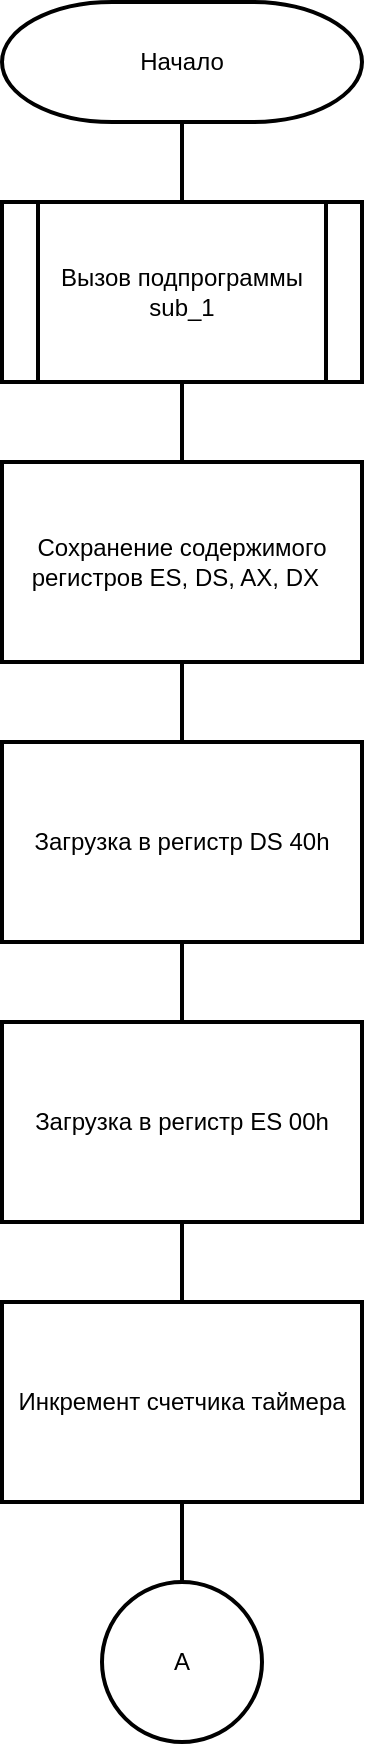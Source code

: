<mxfile>
    <diagram id="WO1xi9RxA02bQkje-B9X" name="Page-1">
        <mxGraphModel dx="918" dy="555" grid="1" gridSize="10" guides="1" tooltips="1" connect="1" arrows="1" fold="1" page="1" pageScale="1" pageWidth="827" pageHeight="1169" math="0" shadow="0">
            <root>
                <mxCell id="0"/>
                <mxCell id="1" parent="0"/>
                <mxCell id="32" style="edgeStyle=orthogonalEdgeStyle;rounded=0;orthogonalLoop=1;jettySize=auto;html=1;exitX=0.5;exitY=1;exitDx=0;exitDy=0;exitPerimeter=0;entryX=0.5;entryY=0;entryDx=0;entryDy=0;endArrow=none;endFill=0;strokeWidth=2;" edge="1" parent="1" source="2" target="31">
                    <mxGeometry relative="1" as="geometry"/>
                </mxCell>
                <mxCell id="2" value="Начало" style="strokeWidth=2;html=1;shape=mxgraph.flowchart.terminator;whiteSpace=wrap;" parent="1" vertex="1">
                    <mxGeometry x="270" y="100" width="180" height="60" as="geometry"/>
                </mxCell>
                <mxCell id="22" style="edgeStyle=orthogonalEdgeStyle;rounded=0;orthogonalLoop=1;jettySize=auto;html=1;exitX=0.5;exitY=1;exitDx=0;exitDy=0;entryX=0.5;entryY=0;entryDx=0;entryDy=0;endArrow=none;endFill=0;strokeWidth=2;" parent="1" source="6" target="7" edge="1">
                    <mxGeometry relative="1" as="geometry"/>
                </mxCell>
                <mxCell id="6" value="Сохранение содержимого регистров ES, DS, AX, DX&amp;nbsp;&amp;nbsp;" style="rounded=0;whiteSpace=wrap;html=1;absoluteArcSize=1;arcSize=14;strokeWidth=2;" parent="1" vertex="1">
                    <mxGeometry x="270" y="330" width="180" height="100" as="geometry"/>
                </mxCell>
                <mxCell id="30" style="edgeStyle=orthogonalEdgeStyle;rounded=0;orthogonalLoop=1;jettySize=auto;html=1;exitX=0.5;exitY=1;exitDx=0;exitDy=0;entryX=0.5;entryY=0;entryDx=0;entryDy=0;endArrow=none;endFill=0;strokeWidth=2;" edge="1" parent="1" source="7" target="29">
                    <mxGeometry relative="1" as="geometry"/>
                </mxCell>
                <mxCell id="7" value="Загрузка в регистр DS 40h" style="rounded=0;whiteSpace=wrap;html=1;absoluteArcSize=1;arcSize=14;strokeWidth=2;" parent="1" vertex="1">
                    <mxGeometry x="270" y="470" width="180" height="100" as="geometry"/>
                </mxCell>
                <mxCell id="35" style="edgeStyle=orthogonalEdgeStyle;rounded=0;orthogonalLoop=1;jettySize=auto;html=1;exitX=0.5;exitY=1;exitDx=0;exitDy=0;entryX=0.5;entryY=0;entryDx=0;entryDy=0;endArrow=none;endFill=0;strokeWidth=2;" edge="1" parent="1" source="29" target="34">
                    <mxGeometry relative="1" as="geometry"/>
                </mxCell>
                <mxCell id="29" value="Загрузка в регистр ES 00h" style="rounded=0;whiteSpace=wrap;html=1;absoluteArcSize=1;arcSize=14;strokeWidth=2;" vertex="1" parent="1">
                    <mxGeometry x="270" y="610" width="180" height="100" as="geometry"/>
                </mxCell>
                <mxCell id="33" style="edgeStyle=orthogonalEdgeStyle;rounded=0;orthogonalLoop=1;jettySize=auto;html=1;exitX=0.5;exitY=1;exitDx=0;exitDy=0;entryX=0.5;entryY=0;entryDx=0;entryDy=0;endArrow=none;endFill=0;strokeWidth=2;" edge="1" parent="1" source="31" target="6">
                    <mxGeometry relative="1" as="geometry"/>
                </mxCell>
                <mxCell id="31" value="Вызов подпрограммы&lt;br&gt;sub_1" style="shape=process;whiteSpace=wrap;html=1;backgroundOutline=1;strokeWidth=2;" vertex="1" parent="1">
                    <mxGeometry x="270" y="200" width="180" height="90" as="geometry"/>
                </mxCell>
                <mxCell id="34" value="Инкремент счетчика таймера" style="rounded=0;whiteSpace=wrap;html=1;absoluteArcSize=1;arcSize=14;strokeWidth=2;" vertex="1" parent="1">
                    <mxGeometry x="270" y="750" width="180" height="100" as="geometry"/>
                </mxCell>
                <mxCell id="gECzXF20SHn1f45H661G-63" style="edgeStyle=orthogonalEdgeStyle;rounded=0;orthogonalLoop=1;jettySize=auto;html=1;exitX=0.5;exitY=0;exitDx=0;exitDy=0;entryX=0.5;entryY=1;entryDx=0;entryDy=0;endArrow=none;endFill=0;strokeWidth=2;" edge="1" parent="1" source="gECzXF20SHn1f45H661G-62" target="34">
                    <mxGeometry relative="1" as="geometry"/>
                </mxCell>
                <mxCell id="gECzXF20SHn1f45H661G-62" value="А" style="ellipse;whiteSpace=wrap;html=1;aspect=fixed;strokeWidth=2;" vertex="1" parent="1">
                    <mxGeometry x="320" y="890" width="80" height="80" as="geometry"/>
                </mxCell>
            </root>
        </mxGraphModel>
    </diagram>
    <diagram id="L8aYBrLrvhvPPI6TiE4g" name="Page-2">
        <mxGraphModel dx="918" dy="555" grid="1" gridSize="10" guides="1" tooltips="1" connect="1" arrows="1" fold="1" page="1" pageScale="1" pageWidth="827" pageHeight="1169" math="0" shadow="0">
            <root>
                <mxCell id="BeaWVqJ8VYgRyu8hzUlN-0"/>
                <mxCell id="BeaWVqJ8VYgRyu8hzUlN-1" parent="BeaWVqJ8VYgRyu8hzUlN-0"/>
                <mxCell id="m1YFFaR4RJPYgdqCZfQ6-0" style="edgeStyle=orthogonalEdgeStyle;rounded=0;orthogonalLoop=1;jettySize=auto;html=1;exitX=1;exitY=0.5;exitDx=0;exitDy=0;exitPerimeter=0;entryX=0.5;entryY=0;entryDx=0;entryDy=0;strokeWidth=2;" edge="1" parent="BeaWVqJ8VYgRyu8hzUlN-1" source="m1YFFaR4RJPYgdqCZfQ6-1" target="m1YFFaR4RJPYgdqCZfQ6-3">
                    <mxGeometry relative="1" as="geometry"/>
                </mxCell>
                <mxCell id="zN1jR86TJi7aMjGvQ7ji-1" style="edgeStyle=orthogonalEdgeStyle;rounded=0;orthogonalLoop=1;jettySize=auto;html=1;exitX=0.5;exitY=0;exitDx=0;exitDy=0;exitPerimeter=0;entryX=0.5;entryY=1;entryDx=0;entryDy=0;endArrow=none;endFill=0;strokeWidth=2;" edge="1" parent="BeaWVqJ8VYgRyu8hzUlN-1" source="m1YFFaR4RJPYgdqCZfQ6-1" target="zN1jR86TJi7aMjGvQ7ji-0">
                    <mxGeometry relative="1" as="geometry"/>
                </mxCell>
                <mxCell id="m1YFFaR4RJPYgdqCZfQ6-1" value="Счетчик таймера == 0" style="strokeWidth=2;html=1;shape=mxgraph.flowchart.decision;whiteSpace=wrap;" vertex="1" parent="BeaWVqJ8VYgRyu8hzUlN-1">
                    <mxGeometry x="270" y="890" width="180" height="100" as="geometry"/>
                </mxCell>
                <mxCell id="m1YFFaR4RJPYgdqCZfQ6-2" style="edgeStyle=orthogonalEdgeStyle;rounded=0;orthogonalLoop=1;jettySize=auto;html=1;entryX=0.5;entryY=1;entryDx=0;entryDy=0;endArrow=none;endFill=0;exitX=0;exitY=0.5;exitDx=0;exitDy=0;exitPerimeter=0;strokeWidth=2;" edge="1" parent="BeaWVqJ8VYgRyu8hzUlN-1" source="m1YFFaR4RJPYgdqCZfQ6-1" target="m1YFFaR4RJPYgdqCZfQ6-3">
                    <mxGeometry relative="1" as="geometry">
                        <Array as="points">
                            <mxPoint x="200" y="940"/>
                            <mxPoint x="200" y="1180"/>
                            <mxPoint x="520" y="1180"/>
                        </Array>
                        <mxPoint x="200" y="940" as="sourcePoint"/>
                    </mxGeometry>
                </mxCell>
                <mxCell id="m1YFFaR4RJPYgdqCZfQ6-3" value="Инкремент старшей частии счетчика таймера&amp;nbsp;" style="rounded=0;whiteSpace=wrap;html=1;absoluteArcSize=1;arcSize=14;strokeWidth=2;" vertex="1" parent="BeaWVqJ8VYgRyu8hzUlN-1">
                    <mxGeometry x="430" y="1010" width="180" height="100" as="geometry"/>
                </mxCell>
                <mxCell id="m1YFFaR4RJPYgdqCZfQ6-4" value="да" style="text;html=1;align=center;verticalAlign=middle;resizable=0;points=[];autosize=1;strokeColor=none;strokeWidth=2;" vertex="1" parent="BeaWVqJ8VYgRyu8hzUlN-1">
                    <mxGeometry x="490" y="920" width="30" height="20" as="geometry"/>
                </mxCell>
                <mxCell id="m1YFFaR4RJPYgdqCZfQ6-5" style="edgeStyle=orthogonalEdgeStyle;rounded=0;orthogonalLoop=1;jettySize=auto;html=1;exitX=1;exitY=0.5;exitDx=0;exitDy=0;exitPerimeter=0;entryX=0.5;entryY=0;entryDx=0;entryDy=0;entryPerimeter=0;endArrow=classic;endFill=1;strokeWidth=2;" edge="1" parent="BeaWVqJ8VYgRyu8hzUlN-1" source="m1YFFaR4RJPYgdqCZfQ6-8" target="m1YFFaR4RJPYgdqCZfQ6-11">
                    <mxGeometry relative="1" as="geometry"/>
                </mxCell>
                <mxCell id="m1YFFaR4RJPYgdqCZfQ6-6" style="edgeStyle=orthogonalEdgeStyle;rounded=0;orthogonalLoop=1;jettySize=auto;html=1;exitX=0.5;exitY=0;exitDx=0;exitDy=0;exitPerimeter=0;endArrow=classic;endFill=1;entryX=0.5;entryY=0;entryDx=0;entryDy=0;entryPerimeter=0;strokeWidth=2;" edge="1" parent="BeaWVqJ8VYgRyu8hzUlN-1" target="m1YFFaR4RJPYgdqCZfQ6-8">
                    <mxGeometry relative="1" as="geometry">
                        <mxPoint x="360" y="1180" as="sourcePoint"/>
                    </mxGeometry>
                </mxCell>
                <mxCell id="m1YFFaR4RJPYgdqCZfQ6-7" style="edgeStyle=orthogonalEdgeStyle;rounded=0;orthogonalLoop=1;jettySize=auto;html=1;exitX=0;exitY=0.5;exitDx=0;exitDy=0;exitPerimeter=0;endArrow=none;endFill=0;strokeWidth=2;" edge="1" parent="BeaWVqJ8VYgRyu8hzUlN-1" source="m1YFFaR4RJPYgdqCZfQ6-8">
                    <mxGeometry relative="1" as="geometry">
                        <mxPoint x="520" y="1790" as="targetPoint"/>
                        <Array as="points">
                            <mxPoint x="200" y="1270"/>
                            <mxPoint x="200" y="1900"/>
                            <mxPoint x="520" y="1900"/>
                        </Array>
                    </mxGeometry>
                </mxCell>
                <mxCell id="m1YFFaR4RJPYgdqCZfQ6-8" value="Старшая часть счетчика таймера == 24" style="strokeWidth=2;html=1;shape=mxgraph.flowchart.decision;whiteSpace=wrap;" vertex="1" parent="BeaWVqJ8VYgRyu8hzUlN-1">
                    <mxGeometry x="270" y="1220" width="180" height="100" as="geometry"/>
                </mxCell>
                <mxCell id="m1YFFaR4RJPYgdqCZfQ6-9" style="edgeStyle=orthogonalEdgeStyle;rounded=0;orthogonalLoop=1;jettySize=auto;html=1;exitX=1;exitY=0.5;exitDx=0;exitDy=0;exitPerimeter=0;entryX=0.5;entryY=0;entryDx=0;entryDy=0;strokeWidth=2;" edge="1" parent="BeaWVqJ8VYgRyu8hzUlN-1" source="m1YFFaR4RJPYgdqCZfQ6-11" target="m1YFFaR4RJPYgdqCZfQ6-13">
                    <mxGeometry relative="1" as="geometry"/>
                </mxCell>
                <mxCell id="m1YFFaR4RJPYgdqCZfQ6-10" style="edgeStyle=orthogonalEdgeStyle;rounded=0;orthogonalLoop=1;jettySize=auto;html=1;exitX=0;exitY=0.5;exitDx=0;exitDy=0;exitPerimeter=0;entryX=0.5;entryY=1;entryDx=0;entryDy=0;endArrow=none;endFill=0;strokeWidth=2;" edge="1" parent="BeaWVqJ8VYgRyu8hzUlN-1" source="m1YFFaR4RJPYgdqCZfQ6-11" target="m1YFFaR4RJPYgdqCZfQ6-15">
                    <mxGeometry relative="1" as="geometry">
                        <Array as="points">
                            <mxPoint x="360" y="1410"/>
                            <mxPoint x="360" y="1790"/>
                            <mxPoint x="680" y="1790"/>
                        </Array>
                    </mxGeometry>
                </mxCell>
                <mxCell id="m1YFFaR4RJPYgdqCZfQ6-11" value="Младшая часть счетчика таймера&amp;nbsp; == 176" style="strokeWidth=2;html=1;shape=mxgraph.flowchart.decision;whiteSpace=wrap;" vertex="1" parent="BeaWVqJ8VYgRyu8hzUlN-1">
                    <mxGeometry x="430" y="1360" width="180" height="100" as="geometry"/>
                </mxCell>
                <mxCell id="m1YFFaR4RJPYgdqCZfQ6-12" style="edgeStyle=orthogonalEdgeStyle;rounded=0;orthogonalLoop=1;jettySize=auto;html=1;exitX=0.5;exitY=1;exitDx=0;exitDy=0;entryX=0.5;entryY=0;entryDx=0;entryDy=0;endArrow=none;endFill=0;strokeWidth=2;" edge="1" parent="BeaWVqJ8VYgRyu8hzUlN-1" source="m1YFFaR4RJPYgdqCZfQ6-13" target="m1YFFaR4RJPYgdqCZfQ6-15">
                    <mxGeometry relative="1" as="geometry"/>
                </mxCell>
                <mxCell id="m1YFFaR4RJPYgdqCZfQ6-13" value="Обнуление счетчика таймера" style="rounded=0;whiteSpace=wrap;html=1;absoluteArcSize=1;arcSize=14;strokeWidth=2;" vertex="1" parent="BeaWVqJ8VYgRyu8hzUlN-1">
                    <mxGeometry x="590" y="1480" width="180" height="100" as="geometry"/>
                </mxCell>
                <mxCell id="m1YFFaR4RJPYgdqCZfQ6-14" value="да" style="text;html=1;align=center;verticalAlign=middle;resizable=0;points=[];autosize=1;strokeColor=none;strokeWidth=2;" vertex="1" parent="BeaWVqJ8VYgRyu8hzUlN-1">
                    <mxGeometry x="650" y="1390" width="30" height="20" as="geometry"/>
                </mxCell>
                <mxCell id="m1YFFaR4RJPYgdqCZfQ6-15" value="Загрузка 1 по адресу 0000:0470h" style="rounded=0;whiteSpace=wrap;html=1;absoluteArcSize=1;arcSize=14;strokeWidth=2;" vertex="1" parent="BeaWVqJ8VYgRyu8hzUlN-1">
                    <mxGeometry x="590" y="1620" width="180" height="100" as="geometry"/>
                </mxCell>
                <mxCell id="m1YFFaR4RJPYgdqCZfQ6-16" value="да" style="text;html=1;align=center;verticalAlign=middle;resizable=0;points=[];autosize=1;strokeColor=none;strokeWidth=2;" vertex="1" parent="BeaWVqJ8VYgRyu8hzUlN-1">
                    <mxGeometry x="490" y="1250" width="30" height="20" as="geometry"/>
                </mxCell>
                <mxCell id="m1YFFaR4RJPYgdqCZfQ6-17" style="edgeStyle=orthogonalEdgeStyle;rounded=0;orthogonalLoop=1;jettySize=auto;html=1;exitX=0.5;exitY=0;exitDx=0;exitDy=0;endArrow=classic;endFill=1;entryX=0.5;entryY=0;entryDx=0;entryDy=0;strokeWidth=2;" edge="1" parent="BeaWVqJ8VYgRyu8hzUlN-1" target="m1YFFaR4RJPYgdqCZfQ6-18">
                    <mxGeometry relative="1" as="geometry">
                        <mxPoint x="360" y="1900" as="sourcePoint"/>
                    </mxGeometry>
                </mxCell>
                <mxCell id="m1YFFaR4RJPYgdqCZfQ6-18" value="Б" style="ellipse;whiteSpace=wrap;html=1;aspect=fixed;strokeWidth=2;" vertex="1" parent="BeaWVqJ8VYgRyu8hzUlN-1">
                    <mxGeometry x="320" y="1940" width="80" height="80" as="geometry"/>
                </mxCell>
                <mxCell id="zN1jR86TJi7aMjGvQ7ji-0" value="А" style="ellipse;whiteSpace=wrap;html=1;aspect=fixed;strokeWidth=2;" vertex="1" parent="BeaWVqJ8VYgRyu8hzUlN-1">
                    <mxGeometry x="320" y="770" width="80" height="80" as="geometry"/>
                </mxCell>
            </root>
        </mxGraphModel>
    </diagram>
    <diagram id="vaS9-NSo19s3tR9pgQTi" name="Page-3">
        <mxGraphModel dx="918" dy="1724" grid="1" gridSize="10" guides="1" tooltips="1" connect="1" arrows="1" fold="1" page="1" pageScale="1" pageWidth="827" pageHeight="1169" math="0" shadow="0">
            <root>
                <mxCell id="vwS-kz1tI7m8EEAkxnDA-0"/>
                <mxCell id="vwS-kz1tI7m8EEAkxnDA-1" parent="vwS-kz1tI7m8EEAkxnDA-0"/>
                <mxCell id="knyhCgysejxVy778DPSr-0" style="edgeStyle=orthogonalEdgeStyle;rounded=0;orthogonalLoop=1;jettySize=auto;html=1;exitX=0.5;exitY=1;exitDx=0;exitDy=0;entryX=0.5;entryY=0;entryDx=0;entryDy=0;endArrow=none;endFill=0;strokeWidth=2;" edge="1" parent="vwS-kz1tI7m8EEAkxnDA-1" target="knyhCgysejxVy778DPSr-3">
                    <mxGeometry relative="1" as="geometry">
                        <mxPoint x="435" y="-280" as="sourcePoint"/>
                    </mxGeometry>
                </mxCell>
                <mxCell id="knyhCgysejxVy778DPSr-1" value="Б" style="ellipse;whiteSpace=wrap;html=1;aspect=fixed;strokeWidth=2;" vertex="1" parent="vwS-kz1tI7m8EEAkxnDA-1">
                    <mxGeometry x="395" y="-360" width="80" height="80" as="geometry"/>
                </mxCell>
                <mxCell id="knyhCgysejxVy778DPSr-2" style="edgeStyle=orthogonalEdgeStyle;rounded=0;orthogonalLoop=1;jettySize=auto;html=1;exitX=0.5;exitY=1;exitDx=0;exitDy=0;entryX=0.5;entryY=0;entryDx=0;entryDy=0;entryPerimeter=0;endArrow=none;endFill=0;strokeWidth=2;" edge="1" parent="vwS-kz1tI7m8EEAkxnDA-1" source="knyhCgysejxVy778DPSr-3" target="knyhCgysejxVy778DPSr-6">
                    <mxGeometry relative="1" as="geometry"/>
                </mxCell>
                <mxCell id="knyhCgysejxVy778DPSr-3" value="Декремент времени, оставшегося до отключения моторчика дисковода" style="rounded=0;whiteSpace=wrap;html=1;absoluteArcSize=1;arcSize=14;strokeWidth=2;" vertex="1" parent="vwS-kz1tI7m8EEAkxnDA-1">
                    <mxGeometry x="345" y="-240" width="180" height="100" as="geometry"/>
                </mxCell>
                <mxCell id="knyhCgysejxVy778DPSr-4" style="edgeStyle=orthogonalEdgeStyle;rounded=0;orthogonalLoop=1;jettySize=auto;html=1;exitX=1;exitY=0.5;exitDx=0;exitDy=0;exitPerimeter=0;entryX=0.5;entryY=0;entryDx=0;entryDy=0;strokeWidth=2;" edge="1" parent="vwS-kz1tI7m8EEAkxnDA-1" source="knyhCgysejxVy778DPSr-6" target="knyhCgysejxVy778DPSr-8">
                    <mxGeometry relative="1" as="geometry"/>
                </mxCell>
                <mxCell id="knyhCgysejxVy778DPSr-5" style="edgeStyle=orthogonalEdgeStyle;rounded=0;orthogonalLoop=1;jettySize=auto;html=1;exitX=0;exitY=0.5;exitDx=0;exitDy=0;exitPerimeter=0;entryX=0.5;entryY=1;entryDx=0;entryDy=0;endArrow=none;endFill=0;strokeWidth=2;" edge="1" parent="vwS-kz1tI7m8EEAkxnDA-1" source="knyhCgysejxVy778DPSr-6" target="knyhCgysejxVy778DPSr-10">
                    <mxGeometry relative="1" as="geometry">
                        <Array as="points">
                            <mxPoint x="275" y="-50"/>
                            <mxPoint x="275" y="330"/>
                            <mxPoint x="595" y="330"/>
                        </Array>
                    </mxGeometry>
                </mxCell>
                <mxCell id="knyhCgysejxVy778DPSr-6" value="Счетчик таймера&amp;nbsp; == 0" style="strokeWidth=2;html=1;shape=mxgraph.flowchart.decision;whiteSpace=wrap;" vertex="1" parent="vwS-kz1tI7m8EEAkxnDA-1">
                    <mxGeometry x="345" y="-100" width="180" height="100" as="geometry"/>
                </mxCell>
                <mxCell id="knyhCgysejxVy778DPSr-7" style="edgeStyle=orthogonalEdgeStyle;rounded=0;orthogonalLoop=1;jettySize=auto;html=1;exitX=0.5;exitY=1;exitDx=0;exitDy=0;entryX=0.5;entryY=0;entryDx=0;entryDy=0;endArrow=none;endFill=0;strokeWidth=2;" edge="1" parent="vwS-kz1tI7m8EEAkxnDA-1" source="knyhCgysejxVy778DPSr-8" target="knyhCgysejxVy778DPSr-10">
                    <mxGeometry relative="1" as="geometry"/>
                </mxCell>
                <mxCell id="knyhCgysejxVy778DPSr-8" value="Установка флага, необходимого для отключения моторчика дисковода" style="rounded=0;whiteSpace=wrap;html=1;absoluteArcSize=1;arcSize=14;strokeWidth=2;" vertex="1" parent="vwS-kz1tI7m8EEAkxnDA-1">
                    <mxGeometry x="505" y="20" width="180" height="100" as="geometry"/>
                </mxCell>
                <mxCell id="knyhCgysejxVy778DPSr-9" value="да" style="text;html=1;align=center;verticalAlign=middle;resizable=0;points=[];autosize=1;strokeColor=none;strokeWidth=2;" vertex="1" parent="vwS-kz1tI7m8EEAkxnDA-1">
                    <mxGeometry x="565" y="-70" width="30" height="20" as="geometry"/>
                </mxCell>
                <mxCell id="knyhCgysejxVy778DPSr-10" value="В порт - команду отключения моторчика дисковода" style="rounded=0;whiteSpace=wrap;html=1;absoluteArcSize=1;arcSize=14;strokeWidth=2;" vertex="1" parent="vwS-kz1tI7m8EEAkxnDA-1">
                    <mxGeometry x="505" y="160" width="180" height="100" as="geometry"/>
                </mxCell>
                <mxCell id="knyhCgysejxVy778DPSr-11" style="edgeStyle=orthogonalEdgeStyle;rounded=0;orthogonalLoop=1;jettySize=auto;html=1;exitX=0.5;exitY=0;exitDx=0;exitDy=0;endArrow=none;endFill=0;strokeWidth=2;" edge="1" parent="vwS-kz1tI7m8EEAkxnDA-1" source="knyhCgysejxVy778DPSr-12">
                    <mxGeometry relative="1" as="geometry">
                        <mxPoint x="435" y="330" as="targetPoint"/>
                    </mxGeometry>
                </mxCell>
                <mxCell id="knyhCgysejxVy778DPSr-12" value="В" style="ellipse;whiteSpace=wrap;html=1;aspect=fixed;strokeWidth=2;" vertex="1" parent="vwS-kz1tI7m8EEAkxnDA-1">
                    <mxGeometry x="395" y="370" width="80" height="80" as="geometry"/>
                </mxCell>
            </root>
        </mxGraphModel>
    </diagram>
    <diagram id="A5u3io8yDC1xnMMF24K0" name="Page-4">
        <mxGraphModel dx="918" dy="555" grid="1" gridSize="10" guides="1" tooltips="1" connect="1" arrows="1" fold="1" page="1" pageScale="1" pageWidth="827" pageHeight="1169" math="0" shadow="0">
            <root>
                <mxCell id="VosTnLrbz5SgWuoKXKyJ-0"/>
                <mxCell id="VosTnLrbz5SgWuoKXKyJ-1" parent="VosTnLrbz5SgWuoKXKyJ-0"/>
                <mxCell id="VosTnLrbz5SgWuoKXKyJ-2" value="Конец" style="strokeWidth=2;html=1;shape=mxgraph.flowchart.terminator;whiteSpace=wrap;" vertex="1" parent="VosTnLrbz5SgWuoKXKyJ-1">
                    <mxGeometry x="390" y="1680" width="180" height="60" as="geometry"/>
                </mxCell>
                <mxCell id="VosTnLrbz5SgWuoKXKyJ-3" style="edgeStyle=orthogonalEdgeStyle;rounded=0;orthogonalLoop=1;jettySize=auto;html=1;exitX=0.5;exitY=1;exitDx=0;exitDy=0;entryX=0.5;entryY=0;entryDx=0;entryDy=0;entryPerimeter=0;endArrow=none;endFill=0;strokeWidth=2;" edge="1" parent="VosTnLrbz5SgWuoKXKyJ-1" source="VosTnLrbz5SgWuoKXKyJ-4" target="VosTnLrbz5SgWuoKXKyJ-2">
                    <mxGeometry relative="1" as="geometry"/>
                </mxCell>
                <mxCell id="VosTnLrbz5SgWuoKXKyJ-4" value="Восстановление &lt;br&gt;регистров&amp;nbsp; DX, AX, DS, ES" style="rounded=0;whiteSpace=wrap;html=1;absoluteArcSize=1;arcSize=14;strokeWidth=2;" vertex="1" parent="VosTnLrbz5SgWuoKXKyJ-1">
                    <mxGeometry x="390" y="1540" width="180" height="100" as="geometry"/>
                </mxCell>
                <mxCell id="VosTnLrbz5SgWuoKXKyJ-5" style="edgeStyle=orthogonalEdgeStyle;rounded=0;orthogonalLoop=1;jettySize=auto;html=1;exitX=1;exitY=0.5;exitDx=0;exitDy=0;exitPerimeter=0;entryX=0.5;entryY=0;entryDx=0;entryDy=0;strokeWidth=2;" edge="1" parent="VosTnLrbz5SgWuoKXKyJ-1" source="VosTnLrbz5SgWuoKXKyJ-7" target="VosTnLrbz5SgWuoKXKyJ-10">
                    <mxGeometry relative="1" as="geometry"/>
                </mxCell>
                <mxCell id="VosTnLrbz5SgWuoKXKyJ-6" style="edgeStyle=orthogonalEdgeStyle;rounded=0;orthogonalLoop=1;jettySize=auto;html=1;exitX=0;exitY=0.5;exitDx=0;exitDy=0;exitPerimeter=0;entryX=0.5;entryY=0;entryDx=0;entryDy=0;strokeWidth=2;" edge="1" parent="VosTnLrbz5SgWuoKXKyJ-1" source="VosTnLrbz5SgWuoKXKyJ-7" target="VosTnLrbz5SgWuoKXKyJ-9">
                    <mxGeometry relative="1" as="geometry"/>
                </mxCell>
                <mxCell id="VosTnLrbz5SgWuoKXKyJ-7" value="Флаг PF == 1" style="strokeWidth=2;html=1;shape=mxgraph.flowchart.decision;whiteSpace=wrap;" vertex="1" parent="VosTnLrbz5SgWuoKXKyJ-1">
                    <mxGeometry x="390" y="990" width="180" height="100" as="geometry"/>
                </mxCell>
                <mxCell id="VosTnLrbz5SgWuoKXKyJ-8" style="edgeStyle=orthogonalEdgeStyle;rounded=0;orthogonalLoop=1;jettySize=auto;html=1;exitX=0.5;exitY=1;exitDx=0;exitDy=0;entryX=0.5;entryY=1;entryDx=0;entryDy=0;endArrow=none;endFill=0;strokeWidth=2;" edge="1" parent="VosTnLrbz5SgWuoKXKyJ-1" source="VosTnLrbz5SgWuoKXKyJ-9" target="VosTnLrbz5SgWuoKXKyJ-10">
                    <mxGeometry relative="1" as="geometry">
                        <Array as="points">
                            <mxPoint x="320" y="1250"/>
                            <mxPoint x="640" y="1250"/>
                        </Array>
                    </mxGeometry>
                </mxCell>
                <mxCell id="VosTnLrbz5SgWuoKXKyJ-9" value="Косвенный вызов 1Ch" style="rounded=0;whiteSpace=wrap;html=1;absoluteArcSize=1;arcSize=14;strokeWidth=2;" vertex="1" parent="VosTnLrbz5SgWuoKXKyJ-1">
                    <mxGeometry x="230" y="1110" width="180" height="100" as="geometry"/>
                </mxCell>
                <mxCell id="VosTnLrbz5SgWuoKXKyJ-10" value="Вызов прерывания 1Ch" style="rounded=0;whiteSpace=wrap;html=1;absoluteArcSize=1;arcSize=14;strokeWidth=2;" vertex="1" parent="VosTnLrbz5SgWuoKXKyJ-1">
                    <mxGeometry x="550" y="1110" width="180" height="100" as="geometry"/>
                </mxCell>
                <mxCell id="VosTnLrbz5SgWuoKXKyJ-11" style="edgeStyle=orthogonalEdgeStyle;rounded=0;orthogonalLoop=1;jettySize=auto;html=1;exitX=0.5;exitY=0;exitDx=0;exitDy=0;endArrow=classic;endFill=1;entryX=0.5;entryY=0;entryDx=0;entryDy=0;strokeWidth=2;" edge="1" parent="VosTnLrbz5SgWuoKXKyJ-1">
                    <mxGeometry relative="1" as="geometry">
                        <mxPoint x="480" y="1270" as="targetPoint"/>
                        <mxPoint x="480" y="1250" as="sourcePoint"/>
                    </mxGeometry>
                </mxCell>
                <mxCell id="VosTnLrbz5SgWuoKXKyJ-12" value="да" style="text;html=1;align=center;verticalAlign=middle;resizable=0;points=[];autosize=1;strokeColor=none;strokeWidth=2;" vertex="1" parent="VosTnLrbz5SgWuoKXKyJ-1">
                    <mxGeometry x="610" y="1020" width="30" height="20" as="geometry"/>
                </mxCell>
                <mxCell id="VosTnLrbz5SgWuoKXKyJ-13" style="edgeStyle=orthogonalEdgeStyle;rounded=0;orthogonalLoop=1;jettySize=auto;html=1;exitX=0.5;exitY=1;exitDx=0;exitDy=0;entryX=0.5;entryY=0;entryDx=0;entryDy=0;endArrow=none;endFill=0;strokeWidth=2;" edge="1" parent="VosTnLrbz5SgWuoKXKyJ-1" source="VosTnLrbz5SgWuoKXKyJ-14">
                    <mxGeometry relative="1" as="geometry">
                        <mxPoint x="480" y="1400" as="targetPoint"/>
                    </mxGeometry>
                </mxCell>
                <mxCell id="VosTnLrbz5SgWuoKXKyJ-14" value="Вызов подпрограммы&lt;br&gt;sub_1" style="shape=process;whiteSpace=wrap;html=1;backgroundOutline=1;strokeWidth=2;" vertex="1" parent="VosTnLrbz5SgWuoKXKyJ-1">
                    <mxGeometry x="390" y="1270" width="180" height="90" as="geometry"/>
                </mxCell>
                <mxCell id="VosTnLrbz5SgWuoKXKyJ-15" style="edgeStyle=orthogonalEdgeStyle;rounded=0;orthogonalLoop=1;jettySize=auto;html=1;exitX=0.5;exitY=1;exitDx=0;exitDy=0;entryX=0.5;entryY=0;entryDx=0;entryDy=0;endArrow=none;endFill=0;strokeWidth=2;" edge="1" parent="VosTnLrbz5SgWuoKXKyJ-1" source="VosTnLrbz5SgWuoKXKyJ-16" target="VosTnLrbz5SgWuoKXKyJ-4">
                    <mxGeometry relative="1" as="geometry"/>
                </mxCell>
                <mxCell id="VosTnLrbz5SgWuoKXKyJ-16" value="Сброс контроллера прерываний&amp;nbsp;" style="rounded=0;whiteSpace=wrap;html=1;absoluteArcSize=1;arcSize=14;strokeWidth=2;" vertex="1" parent="VosTnLrbz5SgWuoKXKyJ-1">
                    <mxGeometry x="390" y="1400" width="180" height="100" as="geometry"/>
                </mxCell>
                <mxCell id="QltKzNGT0vxihMYixYSV-1" style="edgeStyle=orthogonalEdgeStyle;rounded=0;orthogonalLoop=1;jettySize=auto;html=1;exitX=0.5;exitY=1;exitDx=0;exitDy=0;entryX=0.5;entryY=0;entryDx=0;entryDy=0;entryPerimeter=0;endArrow=none;endFill=0;strokeWidth=2;" edge="1" parent="VosTnLrbz5SgWuoKXKyJ-1" source="QltKzNGT0vxihMYixYSV-0" target="VosTnLrbz5SgWuoKXKyJ-7">
                    <mxGeometry relative="1" as="geometry"/>
                </mxCell>
                <mxCell id="QltKzNGT0vxihMYixYSV-0" value="В" style="ellipse;whiteSpace=wrap;html=1;aspect=fixed;strokeWidth=2;" vertex="1" parent="VosTnLrbz5SgWuoKXKyJ-1">
                    <mxGeometry x="440" y="870" width="80" height="80" as="geometry"/>
                </mxCell>
            </root>
        </mxGraphModel>
    </diagram>
</mxfile>